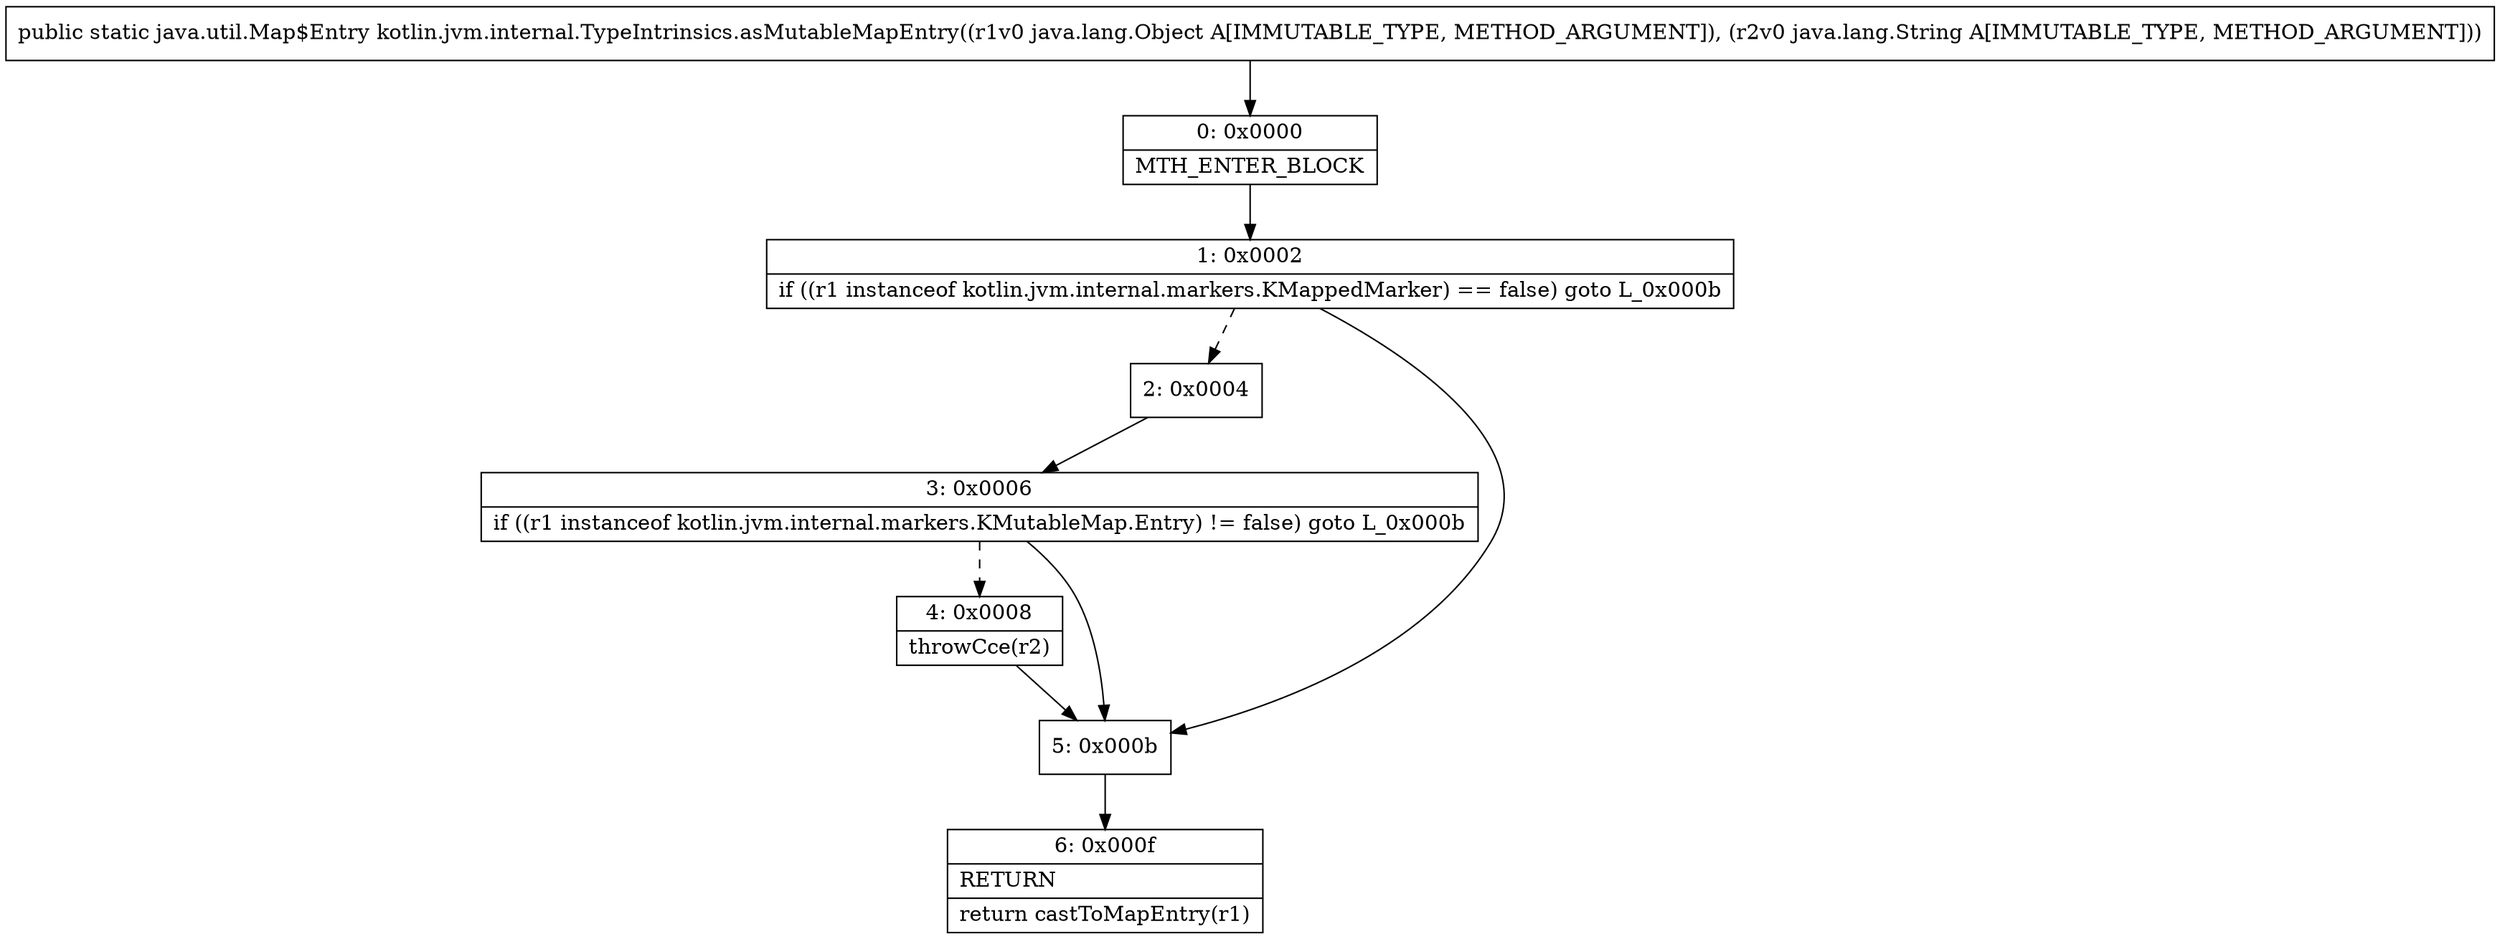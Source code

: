 digraph "CFG forkotlin.jvm.internal.TypeIntrinsics.asMutableMapEntry(Ljava\/lang\/Object;Ljava\/lang\/String;)Ljava\/util\/Map$Entry;" {
Node_0 [shape=record,label="{0\:\ 0x0000|MTH_ENTER_BLOCK\l}"];
Node_1 [shape=record,label="{1\:\ 0x0002|if ((r1 instanceof kotlin.jvm.internal.markers.KMappedMarker) == false) goto L_0x000b\l}"];
Node_2 [shape=record,label="{2\:\ 0x0004}"];
Node_3 [shape=record,label="{3\:\ 0x0006|if ((r1 instanceof kotlin.jvm.internal.markers.KMutableMap.Entry) != false) goto L_0x000b\l}"];
Node_4 [shape=record,label="{4\:\ 0x0008|throwCce(r2)\l}"];
Node_5 [shape=record,label="{5\:\ 0x000b}"];
Node_6 [shape=record,label="{6\:\ 0x000f|RETURN\l|return castToMapEntry(r1)\l}"];
MethodNode[shape=record,label="{public static java.util.Map$Entry kotlin.jvm.internal.TypeIntrinsics.asMutableMapEntry((r1v0 java.lang.Object A[IMMUTABLE_TYPE, METHOD_ARGUMENT]), (r2v0 java.lang.String A[IMMUTABLE_TYPE, METHOD_ARGUMENT])) }"];
MethodNode -> Node_0;
Node_0 -> Node_1;
Node_1 -> Node_2[style=dashed];
Node_1 -> Node_5;
Node_2 -> Node_3;
Node_3 -> Node_4[style=dashed];
Node_3 -> Node_5;
Node_4 -> Node_5;
Node_5 -> Node_6;
}

